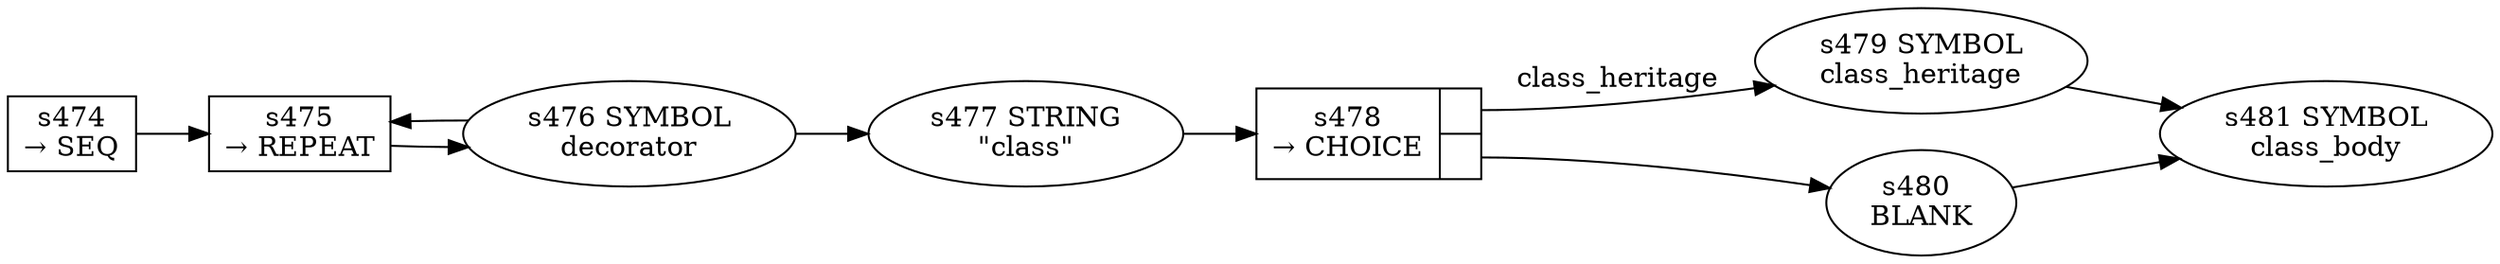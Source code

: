 
  digraph anonymous_class {
  
    rankdir=LR;
  
    s474 [label="s474\n&rarr; SEQ", shape=record, fixedsize=false, peripheries=1];
  s475 [label="s475\n&rarr; REPEAT", shape=record, fixedsize=false, peripheries=1];
  s476 [label="s476 SYMBOL\ndecorator" href="javascript-grammar.json.decorator.dot.svg"];
  s475 -> s476 [];
  s476 -> s475 [];
  s474 -> s475 [];
  s477 [label="s477 STRING\n\"class\""];
  s476 -> s477 [];
  s478 [label="{s478\n&rarr; CHOICE|{<p0>|<p1>}}", shape=record, fixedsize=false, peripheries=1];
  s479 [label="s479 SYMBOL\nclass_heritage" href="javascript-grammar.json.class_heritage.dot.svg"];
  s478:p0 -> s479 [label="class_heritage"];
  s480 [label="s480 \nBLANK"];
  s478:p1 -> s480 [label=""];
  s477 -> s478 [];
  s481 [label="s481 SYMBOL\nclass_body" href="javascript-grammar.json.class_body.dot.svg"];
  s479 -> s481 [];
  s480 -> s481 [];
  
  }
  
